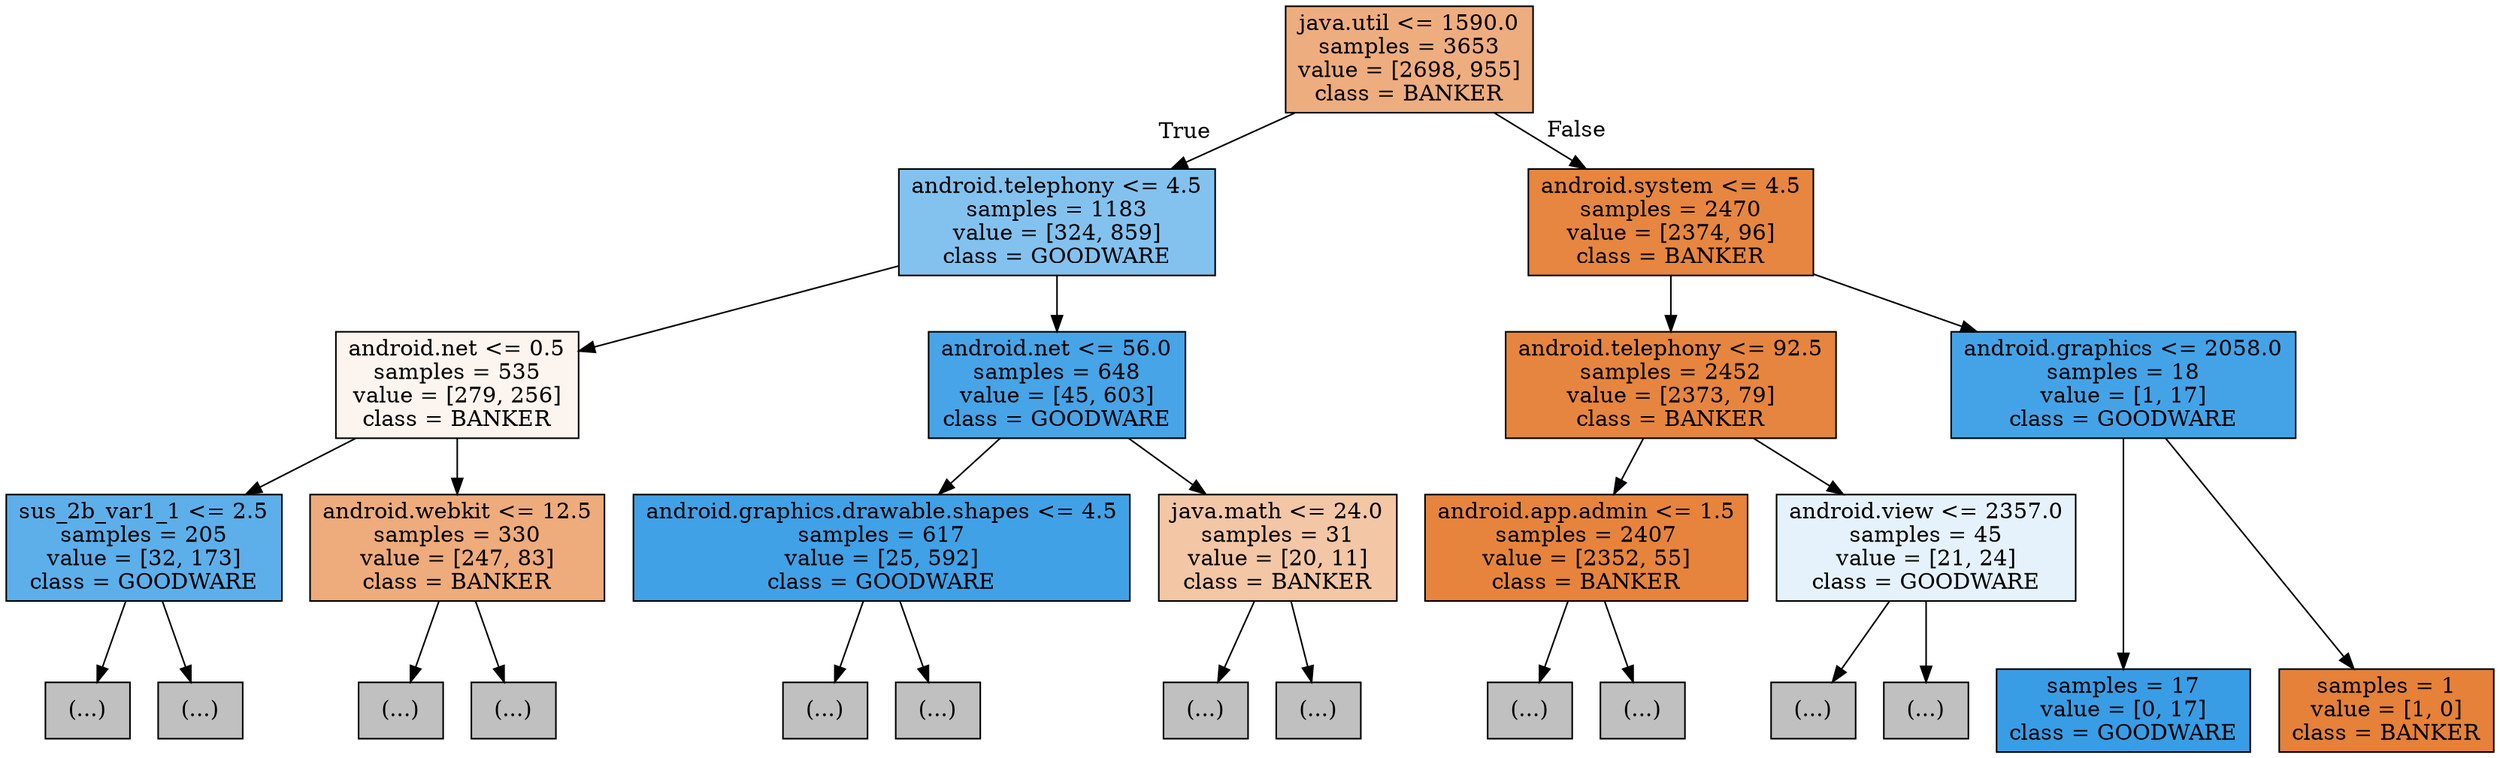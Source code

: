 digraph Tree {
node [shape=box, style="filled", color="black"] ;
graph [ranksep=equally, splines=polyline] ;
0 [label="java.util <= 1590.0\nsamples = 3653\nvalue = [2698, 955]\nclass = BANKER", fillcolor="#e58139a5"] ;
1 [label="android.telephony <= 4.5\nsamples = 1183\nvalue = [324, 859]\nclass = GOODWARE", fillcolor="#399de59f"] ;
0 -> 1 [labeldistance=2.5, labelangle=45, headlabel="True"] ;
2 [label="android.net <= 0.5\nsamples = 535\nvalue = [279, 256]\nclass = BANKER", fillcolor="#e5813915"] ;
1 -> 2 ;
3 [label="sus_2b_var1_1 <= 2.5\nsamples = 205\nvalue = [32, 173]\nclass = GOODWARE", fillcolor="#399de5d0"] ;
2 -> 3 ;
4 [label="(...)", fillcolor="#C0C0C0"] ;
3 -> 4 ;
11 [label="(...)", fillcolor="#C0C0C0"] ;
3 -> 11 ;
42 [label="android.webkit <= 12.5\nsamples = 330\nvalue = [247, 83]\nclass = BANKER", fillcolor="#e58139a9"] ;
2 -> 42 ;
43 [label="(...)", fillcolor="#C0C0C0"] ;
42 -> 43 ;
102 [label="(...)", fillcolor="#C0C0C0"] ;
42 -> 102 ;
109 [label="android.net <= 56.0\nsamples = 648\nvalue = [45, 603]\nclass = GOODWARE", fillcolor="#399de5ec"] ;
1 -> 109 ;
110 [label="android.graphics.drawable.shapes <= 4.5\nsamples = 617\nvalue = [25, 592]\nclass = GOODWARE", fillcolor="#399de5f4"] ;
109 -> 110 ;
111 [label="(...)", fillcolor="#C0C0C0"] ;
110 -> 111 ;
140 [label="(...)", fillcolor="#C0C0C0"] ;
110 -> 140 ;
141 [label="java.math <= 24.0\nsamples = 31\nvalue = [20, 11]\nclass = BANKER", fillcolor="#e5813973"] ;
109 -> 141 ;
142 [label="(...)", fillcolor="#C0C0C0"] ;
141 -> 142 ;
145 [label="(...)", fillcolor="#C0C0C0"] ;
141 -> 145 ;
146 [label="android.system <= 4.5\nsamples = 2470\nvalue = [2374, 96]\nclass = BANKER", fillcolor="#e58139f5"] ;
0 -> 146 [labeldistance=2.5, labelangle=-45, headlabel="False"] ;
147 [label="android.telephony <= 92.5\nsamples = 2452\nvalue = [2373, 79]\nclass = BANKER", fillcolor="#e58139f7"] ;
146 -> 147 ;
148 [label="android.app.admin <= 1.5\nsamples = 2407\nvalue = [2352, 55]\nclass = BANKER", fillcolor="#e58139f9"] ;
147 -> 148 ;
149 [label="(...)", fillcolor="#C0C0C0"] ;
148 -> 149 ;
234 [label="(...)", fillcolor="#C0C0C0"] ;
148 -> 234 ;
241 [label="android.view <= 2357.0\nsamples = 45\nvalue = [21, 24]\nclass = GOODWARE", fillcolor="#399de520"] ;
147 -> 241 ;
242 [label="(...)", fillcolor="#C0C0C0"] ;
241 -> 242 ;
245 [label="(...)", fillcolor="#C0C0C0"] ;
241 -> 245 ;
248 [label="android.graphics <= 2058.0\nsamples = 18\nvalue = [1, 17]\nclass = GOODWARE", fillcolor="#399de5f0"] ;
146 -> 248 ;
249 [label="samples = 17\nvalue = [0, 17]\nclass = GOODWARE", fillcolor="#399de5ff"] ;
248 -> 249 ;
250 [label="samples = 1\nvalue = [1, 0]\nclass = BANKER", fillcolor="#e58139ff"] ;
248 -> 250 ;
{rank=same ; 0} ;
{rank=same ; 1; 146} ;
{rank=same ; 2; 109; 147; 248} ;
{rank=same ; 3; 42; 110; 141; 148; 241} ;
{rank=same ; 4; 11; 43; 102; 111; 140; 142; 145; 149; 234; 242; 245; 249; 250} ;
}